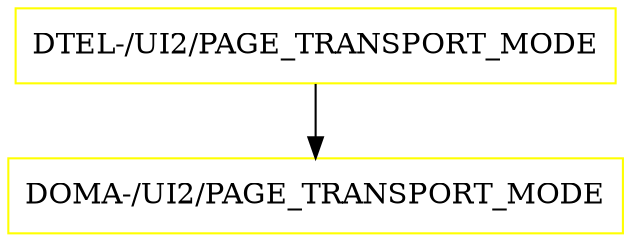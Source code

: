 digraph G {
  "DTEL-/UI2/PAGE_TRANSPORT_MODE" [shape=box,color=yellow];
  "DOMA-/UI2/PAGE_TRANSPORT_MODE" [shape=box,color=yellow,URL="./DOMA_%23UI2%23PAGE_TRANSPORT_MODE.html"];
  "DTEL-/UI2/PAGE_TRANSPORT_MODE" -> "DOMA-/UI2/PAGE_TRANSPORT_MODE";
}
